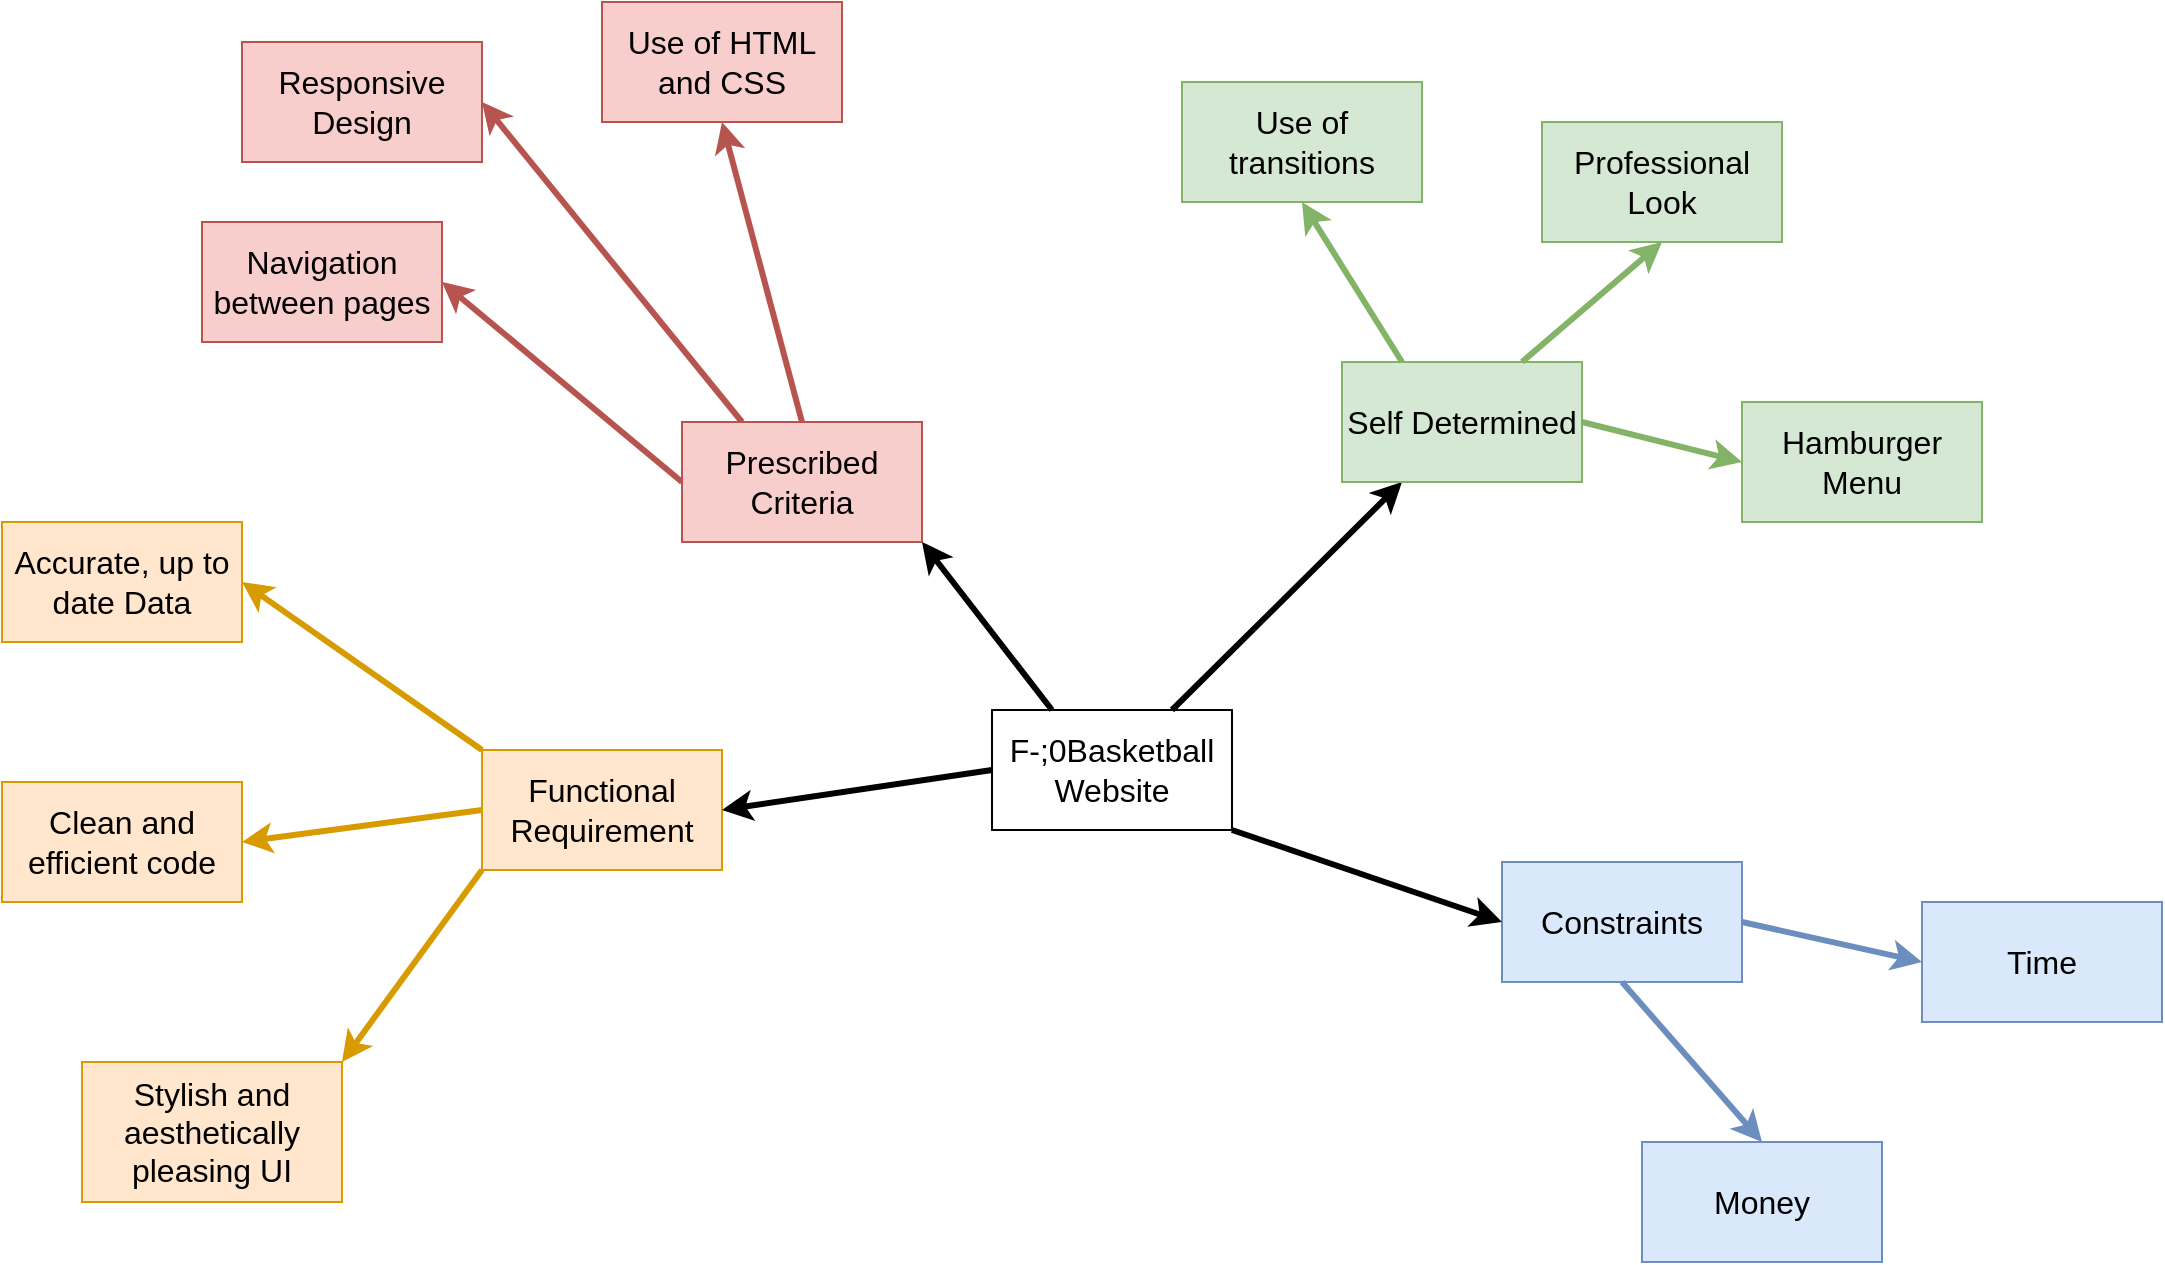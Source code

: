 <mxfile version="20.5.2"><diagram id="4z_7P-6I4LQEGMPuN9Yd" name="Page-1"><mxGraphModel dx="2078" dy="1125" grid="1" gridSize="10" guides="1" tooltips="1" connect="1" arrows="1" fold="1" page="1" pageScale="1" pageWidth="1169" pageHeight="827" math="0" shadow="0"><root><mxCell id="0"/><mxCell id="1" parent="0"/><mxCell id="Jn_fttg_-LSIf1sx0ftx-40" style="edgeStyle=none;rounded=0;orthogonalLoop=1;jettySize=auto;html=1;exitX=0.5;exitY=1;exitDx=0;exitDy=0;entryX=0.5;entryY=0;entryDx=0;entryDy=0;strokeWidth=3;fontSize=16;" edge="1" parent="1" source="Jn_fttg_-LSIf1sx0ftx-1" target="Jn_fttg_-LSIf1sx0ftx-35"><mxGeometry relative="1" as="geometry"/></mxCell><mxCell id="Jn_fttg_-LSIf1sx0ftx-1" value="&lt;font style=&quot;font-size: 16px;&quot;&gt;F-;0Basketball Website&lt;br&gt;&lt;/font&gt;" style="rounded=0;whiteSpace=wrap;html=1;" vertex="1" parent="1"><mxGeometry x="525" y="384" width="120" height="60" as="geometry"/></mxCell><mxCell id="Jn_fttg_-LSIf1sx0ftx-2" value="" style="endArrow=classic;html=1;rounded=0;fontSize=16;exitX=0.75;exitY=0;exitDx=0;exitDy=0;entryX=0.25;entryY=1;entryDx=0;entryDy=0;strokeWidth=3;" edge="1" parent="1" source="Jn_fttg_-LSIf1sx0ftx-1" target="Jn_fttg_-LSIf1sx0ftx-3"><mxGeometry width="50" height="50" relative="1" as="geometry"><mxPoint x="570" y="490" as="sourcePoint"/><mxPoint x="730" y="260" as="targetPoint"/></mxGeometry></mxCell><mxCell id="Jn_fttg_-LSIf1sx0ftx-3" value="Self Determined" style="rounded=0;whiteSpace=wrap;html=1;fontSize=16;fillColor=#d5e8d4;strokeColor=#82b366;" vertex="1" parent="1"><mxGeometry x="700" y="210" width="120" height="60" as="geometry"/></mxCell><mxCell id="Jn_fttg_-LSIf1sx0ftx-5" value="Use of transitions" style="rounded=0;whiteSpace=wrap;html=1;fontSize=16;fillColor=#d5e8d4;strokeColor=#82b366;" vertex="1" parent="1"><mxGeometry x="620" y="70" width="120" height="60" as="geometry"/></mxCell><mxCell id="Jn_fttg_-LSIf1sx0ftx-6" value="Professional Look" style="rounded=0;whiteSpace=wrap;html=1;fontSize=16;fillColor=#d5e8d4;strokeColor=#82b366;" vertex="1" parent="1"><mxGeometry x="800" y="90" width="120" height="60" as="geometry"/></mxCell><mxCell id="Jn_fttg_-LSIf1sx0ftx-7" value="Hamburger Menu" style="rounded=0;whiteSpace=wrap;html=1;fontSize=16;fillColor=#d5e8d4;strokeColor=#82b366;" vertex="1" parent="1"><mxGeometry x="900" y="230" width="120" height="60" as="geometry"/></mxCell><mxCell id="Jn_fttg_-LSIf1sx0ftx-8" value="" style="endArrow=classic;html=1;rounded=0;fontSize=16;entryX=0.5;entryY=1;entryDx=0;entryDy=0;exitX=0.25;exitY=0;exitDx=0;exitDy=0;fillColor=#d5e8d4;strokeColor=#82b366;strokeWidth=3;" edge="1" parent="1" source="Jn_fttg_-LSIf1sx0ftx-3" target="Jn_fttg_-LSIf1sx0ftx-5"><mxGeometry width="50" height="50" relative="1" as="geometry"><mxPoint x="690" y="200" as="sourcePoint"/><mxPoint x="740" y="150" as="targetPoint"/></mxGeometry></mxCell><mxCell id="Jn_fttg_-LSIf1sx0ftx-9" value="" style="endArrow=classic;html=1;rounded=0;fontSize=16;entryX=0.5;entryY=1;entryDx=0;entryDy=0;exitX=0.75;exitY=0;exitDx=0;exitDy=0;fillColor=#d5e8d4;strokeColor=#82b366;strokeWidth=3;" edge="1" parent="1" source="Jn_fttg_-LSIf1sx0ftx-3" target="Jn_fttg_-LSIf1sx0ftx-6"><mxGeometry width="50" height="50" relative="1" as="geometry"><mxPoint x="820" y="200" as="sourcePoint"/><mxPoint x="870" y="180" as="targetPoint"/></mxGeometry></mxCell><mxCell id="Jn_fttg_-LSIf1sx0ftx-10" value="" style="endArrow=classic;html=1;rounded=0;fontSize=16;entryX=0;entryY=0.5;entryDx=0;entryDy=0;exitX=1;exitY=0.5;exitDx=0;exitDy=0;fillColor=#d5e8d4;strokeColor=#82b366;strokeWidth=3;" edge="1" parent="1" source="Jn_fttg_-LSIf1sx0ftx-3" target="Jn_fttg_-LSIf1sx0ftx-7"><mxGeometry width="50" height="50" relative="1" as="geometry"><mxPoint x="830" y="350" as="sourcePoint"/><mxPoint x="880" y="300" as="targetPoint"/></mxGeometry></mxCell><mxCell id="Jn_fttg_-LSIf1sx0ftx-11" value="Constraints" style="rounded=0;whiteSpace=wrap;html=1;fontSize=16;fillColor=#dae8fc;strokeColor=#6c8ebf;" vertex="1" parent="1"><mxGeometry x="780" y="460" width="120" height="60" as="geometry"/></mxCell><mxCell id="Jn_fttg_-LSIf1sx0ftx-12" value="Money" style="rounded=0;whiteSpace=wrap;html=1;fontSize=16;fillColor=#dae8fc;strokeColor=#6c8ebf;" vertex="1" parent="1"><mxGeometry x="850" y="600" width="120" height="60" as="geometry"/></mxCell><mxCell id="Jn_fttg_-LSIf1sx0ftx-13" value="Time" style="rounded=0;whiteSpace=wrap;html=1;fontSize=16;fillColor=#dae8fc;strokeColor=#6c8ebf;" vertex="1" parent="1"><mxGeometry x="990" y="480" width="120" height="60" as="geometry"/></mxCell><mxCell id="Jn_fttg_-LSIf1sx0ftx-14" value="" style="endArrow=classic;html=1;rounded=0;fontSize=16;entryX=0;entryY=0.5;entryDx=0;entryDy=0;exitX=1;exitY=0.5;exitDx=0;exitDy=0;fillColor=#dae8fc;strokeColor=#6c8ebf;strokeWidth=3;" edge="1" parent="1" source="Jn_fttg_-LSIf1sx0ftx-11" target="Jn_fttg_-LSIf1sx0ftx-13"><mxGeometry width="50" height="50" relative="1" as="geometry"><mxPoint x="680" y="580" as="sourcePoint"/><mxPoint x="730" y="530" as="targetPoint"/></mxGeometry></mxCell><mxCell id="Jn_fttg_-LSIf1sx0ftx-15" value="" style="endArrow=classic;html=1;rounded=0;fontSize=16;entryX=0;entryY=0.5;entryDx=0;entryDy=0;exitX=1;exitY=1;exitDx=0;exitDy=0;strokeWidth=3;" edge="1" parent="1" source="Jn_fttg_-LSIf1sx0ftx-1" target="Jn_fttg_-LSIf1sx0ftx-11"><mxGeometry width="50" height="50" relative="1" as="geometry"><mxPoint x="530" y="730" as="sourcePoint"/><mxPoint x="580" y="680" as="targetPoint"/></mxGeometry></mxCell><mxCell id="Jn_fttg_-LSIf1sx0ftx-16" value="" style="endArrow=classic;html=1;rounded=0;fontSize=16;entryX=0.5;entryY=0;entryDx=0;entryDy=0;exitX=0.5;exitY=1;exitDx=0;exitDy=0;fillColor=#dae8fc;strokeColor=#6c8ebf;strokeWidth=3;" edge="1" parent="1" source="Jn_fttg_-LSIf1sx0ftx-11" target="Jn_fttg_-LSIf1sx0ftx-12"><mxGeometry width="50" height="50" relative="1" as="geometry"><mxPoint x="640" y="620" as="sourcePoint"/><mxPoint x="690" y="570" as="targetPoint"/></mxGeometry></mxCell><mxCell id="Jn_fttg_-LSIf1sx0ftx-17" value="Functional Requirement" style="rounded=0;whiteSpace=wrap;html=1;fontSize=16;fillColor=#ffe6cc;strokeColor=#d79b00;" vertex="1" parent="1"><mxGeometry x="270" y="404" width="120" height="60" as="geometry"/></mxCell><mxCell id="Jn_fttg_-LSIf1sx0ftx-18" value="Accurate, up to date Data" style="rounded=0;whiteSpace=wrap;html=1;fontSize=16;fillColor=#ffe6cc;strokeColor=#d79b00;" vertex="1" parent="1"><mxGeometry x="30" y="290" width="120" height="60" as="geometry"/></mxCell><mxCell id="Jn_fttg_-LSIf1sx0ftx-19" value="Clean and efficient code" style="rounded=0;whiteSpace=wrap;html=1;fontSize=16;fillColor=#ffe6cc;strokeColor=#d79b00;" vertex="1" parent="1"><mxGeometry x="30" y="420" width="120" height="60" as="geometry"/></mxCell><mxCell id="Jn_fttg_-LSIf1sx0ftx-20" value="Stylish and aesthetically pleasing UI" style="rounded=0;whiteSpace=wrap;html=1;fontSize=16;fillColor=#ffe6cc;strokeColor=#d79b00;" vertex="1" parent="1"><mxGeometry x="70" y="560" width="130" height="70" as="geometry"/></mxCell><mxCell id="Jn_fttg_-LSIf1sx0ftx-21" value="" style="endArrow=classic;html=1;rounded=0;strokeWidth=3;fontSize=16;entryX=1;entryY=0;entryDx=0;entryDy=0;exitX=0;exitY=1;exitDx=0;exitDy=0;fillColor=#ffe6cc;strokeColor=#d79b00;" edge="1" parent="1" source="Jn_fttg_-LSIf1sx0ftx-17" target="Jn_fttg_-LSIf1sx0ftx-20"><mxGeometry width="50" height="50" relative="1" as="geometry"><mxPoint x="250" y="560" as="sourcePoint"/><mxPoint x="260" y="520" as="targetPoint"/></mxGeometry></mxCell><mxCell id="Jn_fttg_-LSIf1sx0ftx-22" value="" style="endArrow=classic;html=1;rounded=0;strokeWidth=3;fontSize=16;entryX=1;entryY=0.5;entryDx=0;entryDy=0;exitX=0;exitY=0.5;exitDx=0;exitDy=0;fillColor=#ffe6cc;strokeColor=#d79b00;" edge="1" parent="1" source="Jn_fttg_-LSIf1sx0ftx-17" target="Jn_fttg_-LSIf1sx0ftx-19"><mxGeometry width="50" height="50" relative="1" as="geometry"><mxPoint x="190" y="470" as="sourcePoint"/><mxPoint x="240" y="420" as="targetPoint"/></mxGeometry></mxCell><mxCell id="Jn_fttg_-LSIf1sx0ftx-23" value="" style="endArrow=classic;html=1;rounded=0;strokeWidth=3;fontSize=16;entryX=1;entryY=0.5;entryDx=0;entryDy=0;exitX=0;exitY=0;exitDx=0;exitDy=0;fillColor=#ffe6cc;strokeColor=#d79b00;" edge="1" parent="1" source="Jn_fttg_-LSIf1sx0ftx-17" target="Jn_fttg_-LSIf1sx0ftx-18"><mxGeometry width="50" height="50" relative="1" as="geometry"><mxPoint x="210" y="360" as="sourcePoint"/><mxPoint x="260" y="310" as="targetPoint"/></mxGeometry></mxCell><mxCell id="Jn_fttg_-LSIf1sx0ftx-24" value="" style="endArrow=classic;html=1;rounded=0;strokeWidth=3;fontSize=16;entryX=1;entryY=0.5;entryDx=0;entryDy=0;exitX=0;exitY=0.5;exitDx=0;exitDy=0;" edge="1" parent="1" source="Jn_fttg_-LSIf1sx0ftx-1" target="Jn_fttg_-LSIf1sx0ftx-17"><mxGeometry width="50" height="50" relative="1" as="geometry"><mxPoint x="440" y="440" as="sourcePoint"/><mxPoint x="490" y="390" as="targetPoint"/></mxGeometry></mxCell><mxCell id="Jn_fttg_-LSIf1sx0ftx-31" style="rounded=0;orthogonalLoop=1;jettySize=auto;html=1;exitX=0.5;exitY=0;exitDx=0;exitDy=0;entryX=0.5;entryY=1;entryDx=0;entryDy=0;strokeWidth=3;fontSize=16;fillColor=#f8cecc;strokeColor=#b85450;" edge="1" parent="1" source="Jn_fttg_-LSIf1sx0ftx-25" target="Jn_fttg_-LSIf1sx0ftx-30"><mxGeometry relative="1" as="geometry"/></mxCell><mxCell id="Jn_fttg_-LSIf1sx0ftx-32" style="edgeStyle=none;rounded=0;orthogonalLoop=1;jettySize=auto;html=1;exitX=0.25;exitY=0;exitDx=0;exitDy=0;entryX=1;entryY=0.5;entryDx=0;entryDy=0;strokeWidth=3;fontSize=16;fillColor=#f8cecc;strokeColor=#b85450;" edge="1" parent="1" source="Jn_fttg_-LSIf1sx0ftx-25" target="Jn_fttg_-LSIf1sx0ftx-29"><mxGeometry relative="1" as="geometry"/></mxCell><mxCell id="Jn_fttg_-LSIf1sx0ftx-33" style="edgeStyle=none;rounded=0;orthogonalLoop=1;jettySize=auto;html=1;exitX=0;exitY=0.5;exitDx=0;exitDy=0;entryX=1;entryY=0.5;entryDx=0;entryDy=0;strokeWidth=3;fontSize=16;fillColor=#f8cecc;strokeColor=#b85450;" edge="1" parent="1" source="Jn_fttg_-LSIf1sx0ftx-25" target="Jn_fttg_-LSIf1sx0ftx-28"><mxGeometry relative="1" as="geometry"/></mxCell><mxCell id="Jn_fttg_-LSIf1sx0ftx-25" value="Prescribed Criteria" style="rounded=0;whiteSpace=wrap;html=1;fontSize=16;fillColor=#f8cecc;strokeColor=#b85450;" vertex="1" parent="1"><mxGeometry x="370" y="240" width="120" height="60" as="geometry"/></mxCell><mxCell id="Jn_fttg_-LSIf1sx0ftx-26" value="" style="endArrow=classic;html=1;rounded=0;strokeWidth=3;fontSize=16;entryX=1;entryY=1;entryDx=0;entryDy=0;exitX=0.25;exitY=0;exitDx=0;exitDy=0;" edge="1" parent="1" source="Jn_fttg_-LSIf1sx0ftx-1" target="Jn_fttg_-LSIf1sx0ftx-25"><mxGeometry width="50" height="50" relative="1" as="geometry"><mxPoint x="440" y="370" as="sourcePoint"/><mxPoint x="490" y="320" as="targetPoint"/></mxGeometry></mxCell><mxCell id="Jn_fttg_-LSIf1sx0ftx-28" value="Navigation between pages" style="rounded=0;whiteSpace=wrap;html=1;fontSize=16;fillColor=#f8cecc;strokeColor=#b85450;" vertex="1" parent="1"><mxGeometry x="130" y="140" width="120" height="60" as="geometry"/></mxCell><mxCell id="Jn_fttg_-LSIf1sx0ftx-29" value="Responsive Design" style="rounded=0;whiteSpace=wrap;html=1;fontSize=16;fillColor=#f8cecc;strokeColor=#b85450;" vertex="1" parent="1"><mxGeometry x="150" y="50" width="120" height="60" as="geometry"/></mxCell><mxCell id="Jn_fttg_-LSIf1sx0ftx-30" value="Use of HTML and CSS" style="rounded=0;whiteSpace=wrap;html=1;fontSize=16;fillColor=#f8cecc;strokeColor=#b85450;" vertex="1" parent="1"><mxGeometry x="330" y="30" width="120" height="60" as="geometry"/></mxCell><mxCell id="Jn_fttg_-LSIf1sx0ftx-38" style="edgeStyle=none;rounded=0;orthogonalLoop=1;jettySize=auto;html=1;exitX=0.25;exitY=1;exitDx=0;exitDy=0;entryX=0.5;entryY=0;entryDx=0;entryDy=0;strokeWidth=3;fontSize=16;fillColor=#e1d5e7;strokeColor=#9673a6;" edge="1" parent="1" source="Jn_fttg_-LSIf1sx0ftx-35" target="Jn_fttg_-LSIf1sx0ftx-36"><mxGeometry relative="1" as="geometry"/></mxCell><mxCell id="Jn_fttg_-LSIf1sx0ftx-39" style="edgeStyle=none;rounded=0;orthogonalLoop=1;jettySize=auto;html=1;exitX=0.5;exitY=1;exitDx=0;exitDy=0;entryX=0.5;entryY=0;entryDx=0;entryDy=0;strokeWidth=3;fontSize=16;fillColor=#e1d5e7;strokeColor=#9673a6;" edge="1" parent="1" source="Jn_fttg_-LSIf1sx0ftx-35" target="Jn_fttg_-LSIf1sx0ftx-37"><mxGeometry relative="1" as="geometry"/></mxCell><mxCell id="Jn_fttg_-LSIf1sx0ftx-420width="50" height="50" relative="1" as="geometry"><mxPoint x="440"4-LSIf1sx0ftx-39" style="edgeStyle=none;rounded=0;orthogonalLoop=1;jettySize;strokeWidth=3;"%Size=16;fillColor=#e1d5e7;strokeColor=#9673a6;" edge="1" parent="1" source="Jn_fttg_-LSIf1sx0ftx-35" target="Jn_fttg_-LSIf1sx0ftx-37"><mxGeometry relative="1" as="g4width="120" heiCell><mxCell id="Jn_fttg_-LSIf1sx0ftx-39" style="edgeStyle=none;rounded=0;ort22rounded=0;whNon-fwhiteSpace%3rwrap;htmml=1;fontSize=16;fillColor=#f8cecc;strokeColor=#b85450;" vertex="12 parent="1" source="Jn_fttx="330" y="30" width="120" height=F260" as=522geometry"/></mxCell><mxCell id="Jn_fttg_-LSIf1sx0ftx-29" value="Responsive Design" style=#3Bhtml=1;roundBudrela20(mustSpaceSpafree)l=1;fontSize=16;fillColor=#f8cecc;strokeColor=#b85450;" vertex="12 parent="1" source="Jn_fttx="330" y="30" width="120" height=&260" as=622geometry"/>%t22roundell><mxCell id="Jn_fttg_-LSIf1sx0ftx-29" value="Responsive Design" style=#3D"rounded=0<23bhtml=1;fontSize=16;fillColor=#ffe6cc;strokeColor=#d79b00;" vertex="12 parent="1" source="Jn_fttx="330" y="30" width="120" height=F260" as=622geometry"/></mxCell><mxCell id="Jn_fttg_-LSIf1sx0ftx-19" value="Clean and efficient code"$3Bhtml=1;roundHoun0Picturtml=1;fontSize=16;fillColor=#f8cecc;strokeColor=#b85450;" vertex="12 parent="1" source="Jn_fttx="330" y="30" width="120" height=<mxPoint x="geometry"/></mxCell><mxCell id="Jn_fttg_-LSIf1sx0ftx-19" value=9%2"1" fttg_-D"1"#E</diagram></mxfile>